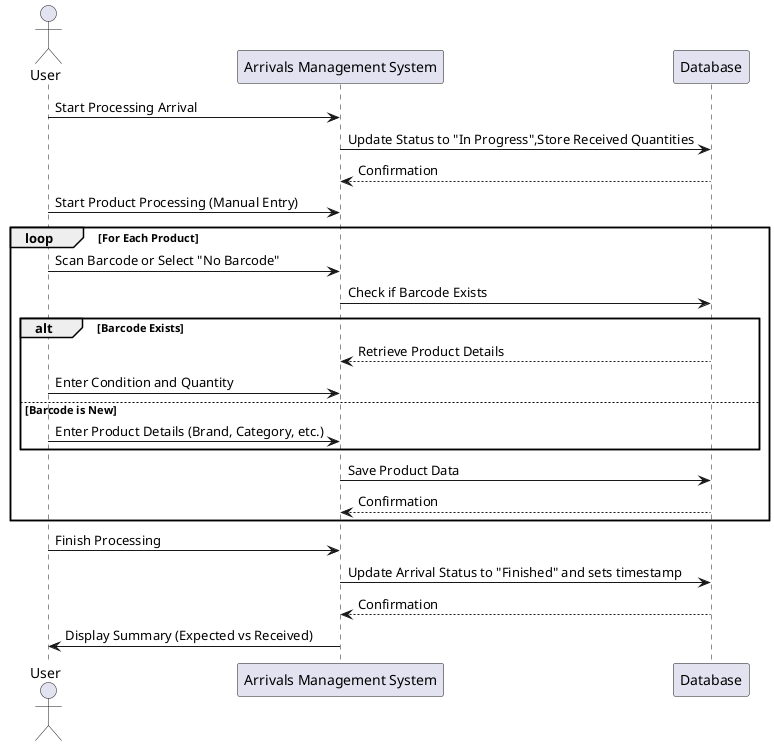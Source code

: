 @startuml uml
actor User
participant "Arrivals Management System" as AMS
participant "Database" as DB

User -> AMS: Start Processing Arrival
AMS -> DB: Update Status to "In Progress",Store Received Quantities
DB --> AMS: Confirmation

User -> AMS: Start Product Processing (Manual Entry)

loop For Each Product
    User -> AMS: Scan Barcode or Select "No Barcode"
    AMS -> DB: Check if Barcode Exists
    alt Barcode Exists
        DB --> AMS: Retrieve Product Details
        User -> AMS: Enter Condition and Quantity
    else Barcode is New
        User -> AMS: Enter Product Details (Brand, Category, etc.)
    end
    AMS -> DB: Save Product Data
    DB --> AMS: Confirmation
end

User -> AMS: Finish Processing
AMS -> DB: Update Arrival Status to "Finished" and sets timestamp
DB --> AMS: Confirmation
AMS -> User: Display Summary (Expected vs Received)
@enduml
